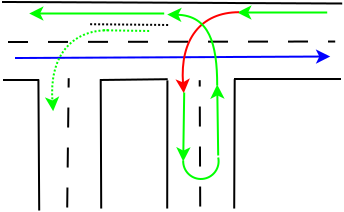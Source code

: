 <?xml version="1.0" encoding="UTF-8"?>
<dia:diagram xmlns:dia="http://www.lysator.liu.se/~alla/dia/">
  <dia:layer name="Background" visible="true">
    <dia:object type="Standard - Line" version="0" id="O0">
      <dia:attribute name="obj_pos">
        <dia:point val="2.84,1.6"/>
      </dia:attribute>
      <dia:attribute name="obj_bb">
        <dia:rectangle val="2.79,1.55;19.9,1.725"/>
      </dia:attribute>
      <dia:attribute name="conn_endpoints">
        <dia:point val="2.84,1.6"/>
        <dia:point val="19.85,1.675"/>
      </dia:attribute>
      <dia:attribute name="numcp">
        <dia:int val="1"/>
      </dia:attribute>
    </dia:object>
    <dia:object type="Standard - Line" version="0" id="O1">
      <dia:attribute name="obj_pos">
        <dia:point val="14.44,5.45"/>
      </dia:attribute>
      <dia:attribute name="obj_bb">
        <dia:rectangle val="14.39,5.4;19.84,5.5"/>
      </dia:attribute>
      <dia:attribute name="conn_endpoints">
        <dia:point val="14.44,5.45"/>
        <dia:point val="19.79,5.45"/>
      </dia:attribute>
      <dia:attribute name="numcp">
        <dia:int val="1"/>
      </dia:attribute>
    </dia:object>
    <dia:object type="Standard - Line" version="0" id="O2">
      <dia:attribute name="obj_pos">
        <dia:point val="3.14,3.6"/>
      </dia:attribute>
      <dia:attribute name="obj_bb">
        <dia:rectangle val="3.09,3.525;19.55,3.65"/>
      </dia:attribute>
      <dia:attribute name="conn_endpoints">
        <dia:point val="3.14,3.6"/>
        <dia:point val="19.5,3.575"/>
      </dia:attribute>
      <dia:attribute name="numcp">
        <dia:int val="1"/>
      </dia:attribute>
      <dia:attribute name="line_style">
        <dia:enum val="1"/>
      </dia:attribute>
    </dia:object>
    <dia:object type="Standard - Line" version="0" id="O3">
      <dia:attribute name="obj_pos">
        <dia:point val="3.49,4.4"/>
      </dia:attribute>
      <dia:attribute name="obj_bb">
        <dia:rectangle val="3.44,3.825;19.302,4.825"/>
      </dia:attribute>
      <dia:attribute name="conn_endpoints">
        <dia:point val="3.49,4.4"/>
        <dia:point val="19.25,4.325"/>
      </dia:attribute>
      <dia:attribute name="numcp">
        <dia:int val="1"/>
      </dia:attribute>
      <dia:attribute name="line_color">
        <dia:color val="#0000ff"/>
      </dia:attribute>
      <dia:attribute name="end_arrow">
        <dia:enum val="22"/>
      </dia:attribute>
      <dia:attribute name="end_arrow_length">
        <dia:real val="0.5"/>
      </dia:attribute>
      <dia:attribute name="end_arrow_width">
        <dia:real val="0.5"/>
      </dia:attribute>
    </dia:object>
    <dia:object type="Standard - Line" version="0" id="O4">
      <dia:attribute name="obj_pos">
        <dia:point val="19.1,2.125"/>
      </dia:attribute>
      <dia:attribute name="obj_bb">
        <dia:rectangle val="14.55,1.625;19.15,2.625"/>
      </dia:attribute>
      <dia:attribute name="conn_endpoints">
        <dia:point val="19.1,2.125"/>
        <dia:point val="14.6,2.125"/>
      </dia:attribute>
      <dia:attribute name="numcp">
        <dia:int val="1"/>
      </dia:attribute>
      <dia:attribute name="line_color">
        <dia:color val="#00ff00"/>
      </dia:attribute>
      <dia:attribute name="end_arrow">
        <dia:enum val="22"/>
      </dia:attribute>
      <dia:attribute name="end_arrow_length">
        <dia:real val="0.5"/>
      </dia:attribute>
      <dia:attribute name="end_arrow_width">
        <dia:real val="0.5"/>
      </dia:attribute>
    </dia:object>
    <dia:object type="Standard - Line" version="0" id="O5">
      <dia:attribute name="obj_pos">
        <dia:point val="14.45,11.925"/>
      </dia:attribute>
      <dia:attribute name="obj_bb">
        <dia:rectangle val="14.4,5.41;14.525,11.975"/>
      </dia:attribute>
      <dia:attribute name="conn_endpoints">
        <dia:point val="14.45,11.925"/>
        <dia:point val="14.475,5.46"/>
      </dia:attribute>
      <dia:attribute name="numcp">
        <dia:int val="1"/>
      </dia:attribute>
    </dia:object>
    <dia:object type="Standard - Line" version="0" id="O6">
      <dia:attribute name="obj_pos">
        <dia:point val="11.1,11.925"/>
      </dia:attribute>
      <dia:attribute name="obj_bb">
        <dia:rectangle val="11.05,5.47;11.16,11.975"/>
      </dia:attribute>
      <dia:attribute name="conn_endpoints">
        <dia:point val="11.1,11.925"/>
        <dia:point val="11.11,5.52"/>
      </dia:attribute>
      <dia:attribute name="numcp">
        <dia:int val="1"/>
      </dia:attribute>
    </dia:object>
    <dia:object type="Standard - Line" version="0" id="O7">
      <dia:attribute name="obj_pos">
        <dia:point val="12.75,11.825"/>
      </dia:attribute>
      <dia:attribute name="obj_bb">
        <dia:rectangle val="12.675,5.46;12.8,11.875"/>
      </dia:attribute>
      <dia:attribute name="conn_endpoints">
        <dia:point val="12.75,11.825"/>
        <dia:point val="12.725,5.51"/>
      </dia:attribute>
      <dia:attribute name="numcp">
        <dia:int val="1"/>
      </dia:attribute>
      <dia:attribute name="line_style">
        <dia:enum val="1"/>
      </dia:attribute>
    </dia:object>
    <dia:object type="Standard - Line" version="0" id="O8">
      <dia:attribute name="obj_pos">
        <dia:point val="7.74,5.5"/>
      </dia:attribute>
      <dia:attribute name="obj_bb">
        <dia:rectangle val="7.69,5.41;11.176,5.551"/>
      </dia:attribute>
      <dia:attribute name="conn_endpoints">
        <dia:point val="7.74,5.5"/>
        <dia:point val="11.125,5.46"/>
      </dia:attribute>
      <dia:attribute name="numcp">
        <dia:int val="1"/>
      </dia:attribute>
    </dia:object>
    <dia:object type="Standard - BezierLine" version="0" id="O9">
      <dia:attribute name="obj_pos">
        <dia:point val="14.69,2.11"/>
      </dia:attribute>
      <dia:attribute name="obj_bb">
        <dia:rectangle val="11.425,2.06;14.74,6.247"/>
      </dia:attribute>
      <dia:attribute name="bez_points">
        <dia:point val="14.69,2.11"/>
        <dia:point val="12.79,2.11"/>
        <dia:point val="11.727,3.46"/>
        <dia:point val="11.927,6.16"/>
      </dia:attribute>
      <dia:attribute name="corner_types">
        <dia:enum val="0"/>
        <dia:enum val="0"/>
      </dia:attribute>
      <dia:attribute name="line_color">
        <dia:color val="#ff0000"/>
      </dia:attribute>
      <dia:attribute name="end_arrow">
        <dia:enum val="22"/>
      </dia:attribute>
      <dia:attribute name="end_arrow_length">
        <dia:real val="0.5"/>
      </dia:attribute>
      <dia:attribute name="end_arrow_width">
        <dia:real val="0.5"/>
      </dia:attribute>
    </dia:object>
    <dia:object type="Standard - Line" version="0" id="O10">
      <dia:attribute name="obj_pos">
        <dia:point val="7.8,11.925"/>
      </dia:attribute>
      <dia:attribute name="obj_bb">
        <dia:rectangle val="7.725,5.41;7.85,11.975"/>
      </dia:attribute>
      <dia:attribute name="conn_endpoints">
        <dia:point val="7.8,11.925"/>
        <dia:point val="7.775,5.46"/>
      </dia:attribute>
      <dia:attribute name="numcp">
        <dia:int val="1"/>
      </dia:attribute>
    </dia:object>
    <dia:object type="Standard - Line" version="0" id="O11">
      <dia:attribute name="obj_pos">
        <dia:point val="4.7,12.025"/>
      </dia:attribute>
      <dia:attribute name="obj_bb">
        <dia:rectangle val="4.61,5.42;4.75,12.075"/>
      </dia:attribute>
      <dia:attribute name="conn_endpoints">
        <dia:point val="4.7,12.025"/>
        <dia:point val="4.66,5.47"/>
      </dia:attribute>
      <dia:attribute name="numcp">
        <dia:int val="1"/>
      </dia:attribute>
    </dia:object>
    <dia:object type="Standard - Line" version="0" id="O12">
      <dia:attribute name="obj_pos">
        <dia:point val="6.1,11.875"/>
      </dia:attribute>
      <dia:attribute name="obj_bb">
        <dia:rectangle val="6.049,5.36;6.226,11.926"/>
      </dia:attribute>
      <dia:attribute name="conn_endpoints">
        <dia:point val="6.1,11.875"/>
        <dia:point val="6.175,5.41"/>
      </dia:attribute>
      <dia:attribute name="numcp">
        <dia:int val="1"/>
      </dia:attribute>
      <dia:attribute name="line_style">
        <dia:enum val="1"/>
      </dia:attribute>
    </dia:object>
    <dia:object type="Standard - Line" version="0" id="O13">
      <dia:attribute name="obj_pos">
        <dia:point val="2.89,5.5"/>
      </dia:attribute>
      <dia:attribute name="obj_bb">
        <dia:rectangle val="2.84,5.45;4.74,5.55"/>
      </dia:attribute>
      <dia:attribute name="conn_endpoints">
        <dia:point val="2.89,5.5"/>
        <dia:point val="4.69,5.5"/>
      </dia:attribute>
      <dia:attribute name="numcp">
        <dia:int val="1"/>
      </dia:attribute>
    </dia:object>
    <dia:object type="Standard - Line" version="0" id="O14">
      <dia:attribute name="obj_pos">
        <dia:point val="7.246,2.711"/>
      </dia:attribute>
      <dia:attribute name="obj_bb">
        <dia:rectangle val="7.195,2.661;11.29,2.801"/>
      </dia:attribute>
      <dia:attribute name="conn_endpoints">
        <dia:point val="7.246,2.711"/>
        <dia:point val="11.24,2.75"/>
      </dia:attribute>
      <dia:attribute name="numcp">
        <dia:int val="1"/>
      </dia:attribute>
      <dia:attribute name="line_style">
        <dia:enum val="4"/>
      </dia:attribute>
    </dia:object>
    <dia:object type="Standard - BezierLine" version="0" id="O15">
      <dia:attribute name="obj_pos">
        <dia:point val="8.16,3.01"/>
      </dia:attribute>
      <dia:attribute name="obj_bb">
        <dia:rectangle val="4.895,2.96;8.21,7.147"/>
      </dia:attribute>
      <dia:attribute name="bez_points">
        <dia:point val="8.16,3.01"/>
        <dia:point val="6.26,3.01"/>
        <dia:point val="5.197,4.36"/>
        <dia:point val="5.397,7.06"/>
      </dia:attribute>
      <dia:attribute name="corner_types">
        <dia:enum val="0"/>
        <dia:enum val="0"/>
      </dia:attribute>
      <dia:attribute name="line_color">
        <dia:color val="#00ff00"/>
      </dia:attribute>
      <dia:attribute name="line_style">
        <dia:enum val="4"/>
      </dia:attribute>
      <dia:attribute name="end_arrow">
        <dia:enum val="22"/>
      </dia:attribute>
      <dia:attribute name="end_arrow_length">
        <dia:real val="0.5"/>
      </dia:attribute>
      <dia:attribute name="end_arrow_width">
        <dia:real val="0.5"/>
      </dia:attribute>
    </dia:object>
    <dia:object type="Standard - Line" version="0" id="O16">
      <dia:attribute name="obj_pos">
        <dia:point val="7.897,3.013"/>
      </dia:attribute>
      <dia:attribute name="obj_bb">
        <dia:rectangle val="7.847,2.962;10.341,3.101"/>
      </dia:attribute>
      <dia:attribute name="conn_endpoints">
        <dia:point val="7.897,3.013"/>
        <dia:point val="10.29,3.05"/>
      </dia:attribute>
      <dia:attribute name="numcp">
        <dia:int val="1"/>
      </dia:attribute>
      <dia:attribute name="line_color">
        <dia:color val="#00ff00"/>
      </dia:attribute>
      <dia:attribute name="line_style">
        <dia:enum val="4"/>
      </dia:attribute>
    </dia:object>
    <dia:object type="Standard - Arc" version="0" id="O17">
      <dia:attribute name="obj_pos">
        <dia:point val="11.9,9.525"/>
      </dia:attribute>
      <dia:attribute name="obj_bb">
        <dia:rectangle val="11.849,9.321;13.72,10.5"/>
      </dia:attribute>
      <dia:attribute name="conn_endpoints">
        <dia:point val="11.9,9.525"/>
        <dia:point val="13.65,9.375"/>
      </dia:attribute>
      <dia:attribute name="arc_color">
        <dia:color val="#00ff00"/>
      </dia:attribute>
      <dia:attribute name="curve_distance">
        <dia:real val="1.0"/>
      </dia:attribute>
    </dia:object>
    <dia:object type="Standard - Line" version="0" id="O18">
      <dia:attribute name="obj_pos">
        <dia:point val="11.95,6.125"/>
      </dia:attribute>
      <dia:attribute name="obj_bb">
        <dia:rectangle val="11.399,6.074;12.401,9.632"/>
      </dia:attribute>
      <dia:attribute name="conn_endpoints">
        <dia:point val="11.95,6.125"/>
        <dia:point val="11.9,9.575"/>
      </dia:attribute>
      <dia:attribute name="numcp">
        <dia:int val="1"/>
      </dia:attribute>
      <dia:attribute name="line_color">
        <dia:color val="#00ff00"/>
      </dia:attribute>
      <dia:attribute name="end_arrow">
        <dia:enum val="22"/>
      </dia:attribute>
      <dia:attribute name="end_arrow_length">
        <dia:real val="0.5"/>
      </dia:attribute>
      <dia:attribute name="end_arrow_width">
        <dia:real val="0.5"/>
      </dia:attribute>
    </dia:object>
    <dia:object type="Standard - Line" version="0" id="O19">
      <dia:attribute name="obj_pos">
        <dia:point val="13.65,9.275"/>
      </dia:attribute>
      <dia:attribute name="obj_bb">
        <dia:rectangle val="13.099,5.668;14.101,9.326"/>
      </dia:attribute>
      <dia:attribute name="conn_endpoints">
        <dia:point val="13.65,9.275"/>
        <dia:point val="13.6,5.725"/>
      </dia:attribute>
      <dia:attribute name="numcp">
        <dia:int val="1"/>
      </dia:attribute>
      <dia:attribute name="line_color">
        <dia:color val="#00ff00"/>
      </dia:attribute>
      <dia:attribute name="end_arrow">
        <dia:enum val="22"/>
      </dia:attribute>
      <dia:attribute name="end_arrow_length">
        <dia:real val="0.5"/>
      </dia:attribute>
      <dia:attribute name="end_arrow_width">
        <dia:real val="0.5"/>
      </dia:attribute>
    </dia:object>
    <dia:object type="Standard - BezierLine" version="0" id="O20">
      <dia:attribute name="obj_pos">
        <dia:point val="13.6,5.775"/>
      </dia:attribute>
      <dia:attribute name="obj_bb">
        <dia:rectangle val="11.038,1.724;13.65,5.825"/>
      </dia:attribute>
      <dia:attribute name="bez_points">
        <dia:point val="13.6,5.775"/>
        <dia:point val="13.6,3.675"/>
        <dia:point val="13.2,2.275"/>
        <dia:point val="11.1,2.225"/>
      </dia:attribute>
      <dia:attribute name="corner_types">
        <dia:enum val="0"/>
        <dia:enum val="0"/>
      </dia:attribute>
      <dia:attribute name="line_color">
        <dia:color val="#00ff00"/>
      </dia:attribute>
      <dia:attribute name="end_arrow">
        <dia:enum val="22"/>
      </dia:attribute>
      <dia:attribute name="end_arrow_length">
        <dia:real val="0.5"/>
      </dia:attribute>
      <dia:attribute name="end_arrow_width">
        <dia:real val="0.5"/>
      </dia:attribute>
    </dia:object>
    <dia:object type="Standard - Line" version="0" id="O21">
      <dia:attribute name="obj_pos">
        <dia:point val="10.95,2.175"/>
      </dia:attribute>
      <dia:attribute name="obj_bb">
        <dia:rectangle val="4.15,1.675;11,2.675"/>
      </dia:attribute>
      <dia:attribute name="conn_endpoints">
        <dia:point val="10.95,2.175"/>
        <dia:point val="4.2,2.175"/>
      </dia:attribute>
      <dia:attribute name="numcp">
        <dia:int val="1"/>
      </dia:attribute>
      <dia:attribute name="line_color">
        <dia:color val="#00ff00"/>
      </dia:attribute>
      <dia:attribute name="end_arrow">
        <dia:enum val="22"/>
      </dia:attribute>
      <dia:attribute name="end_arrow_length">
        <dia:real val="0.5"/>
      </dia:attribute>
      <dia:attribute name="end_arrow_width">
        <dia:real val="0.5"/>
      </dia:attribute>
    </dia:object>
  </dia:layer>
</dia:diagram>
